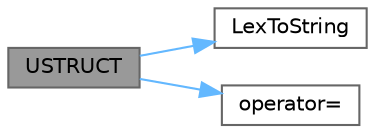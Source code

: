 digraph "USTRUCT"
{
 // INTERACTIVE_SVG=YES
 // LATEX_PDF_SIZE
  bgcolor="transparent";
  edge [fontname=Helvetica,fontsize=10,labelfontname=Helvetica,labelfontsize=10];
  node [fontname=Helvetica,fontsize=10,shape=box,height=0.2,width=0.4];
  rankdir="LR";
  Node1 [id="Node000001",label="USTRUCT",height=0.2,width=0.4,color="gray40", fillcolor="grey60", style="filled", fontcolor="black",tooltip="Struct representing a unique registered component in the collection actor."];
  Node1 -> Node2 [id="edge1_Node000001_Node000002",color="steelblue1",style="solid",tooltip=" "];
  Node2 [id="Node000002",label="LexToString",height=0.2,width=0.4,color="grey40", fillcolor="white", style="filled",URL="$d2/de7/MetasoundFrontendDocument_8h.html#aa10724c394a22c4d59419d058c863548",tooltip=" "];
  Node1 -> Node3 [id="edge2_Node000001_Node000003",color="steelblue1",style="solid",tooltip=" "];
  Node3 [id="Node000003",label="operator=",height=0.2,width=0.4,color="grey40", fillcolor="white", style="filled",URL="$d8/d62/AnimNode__Inertialization_8h.html#a7d4766029836c503d7e211b4120796a1",tooltip=" "];
}
